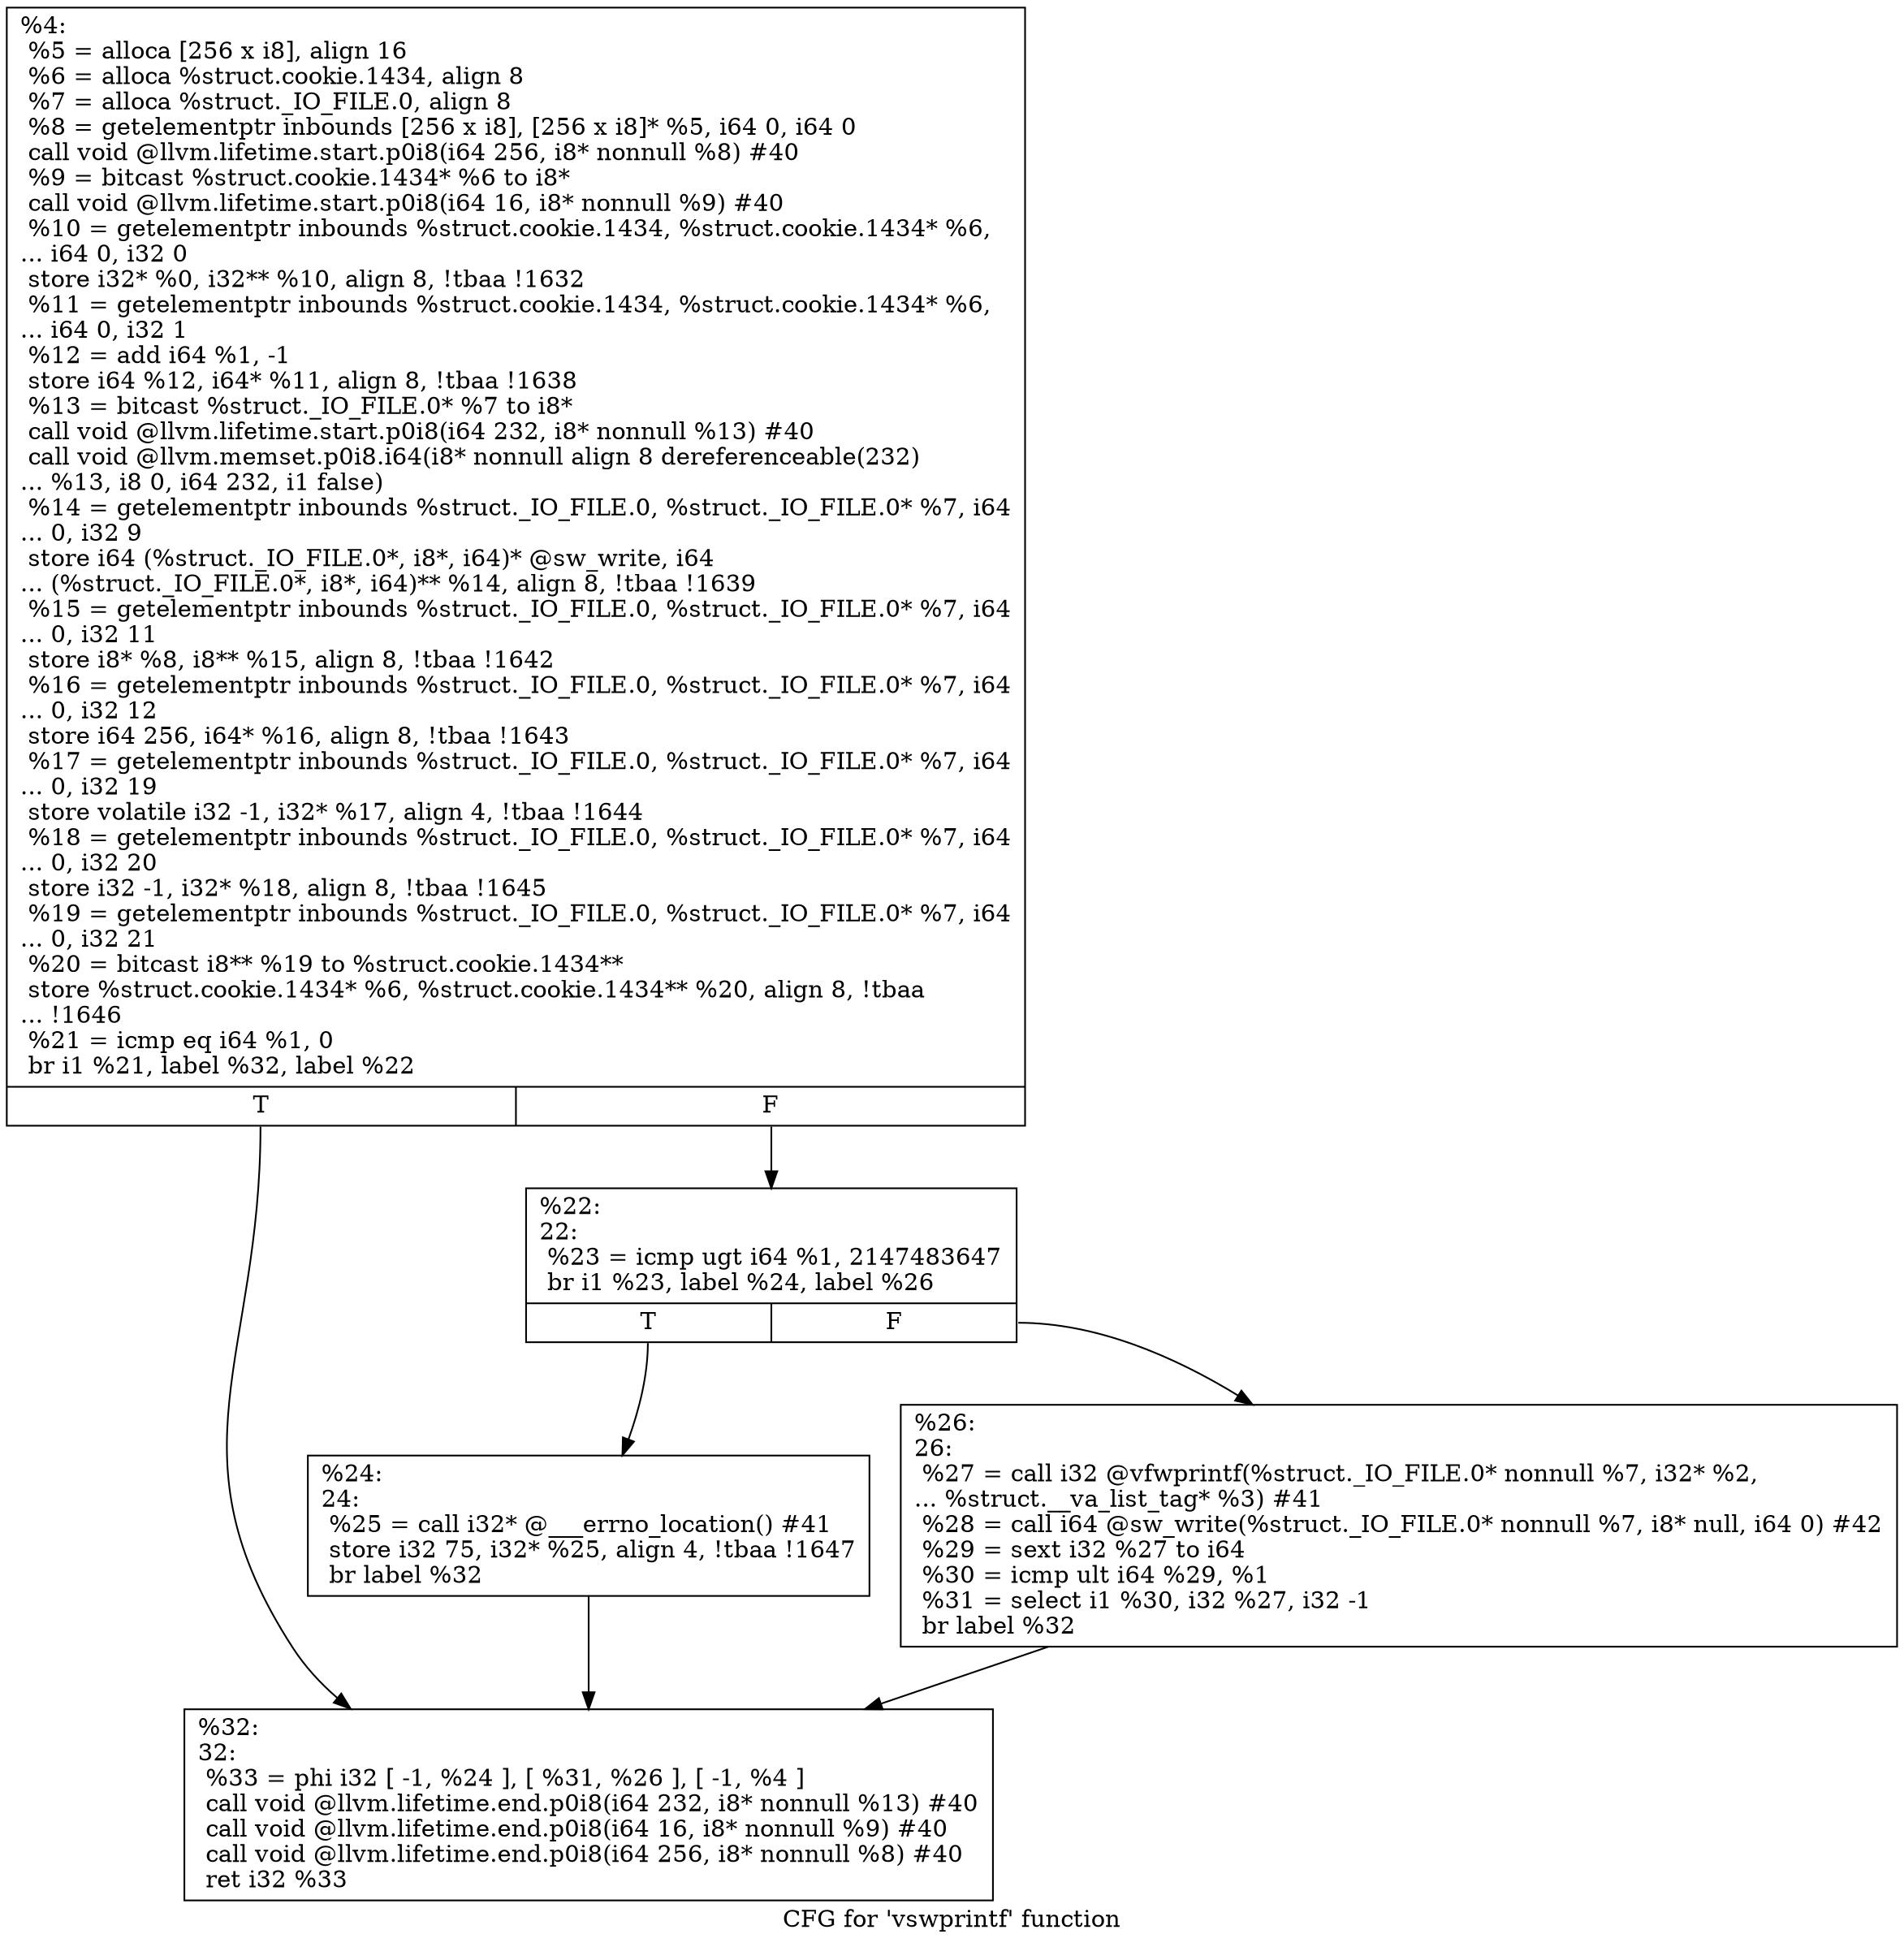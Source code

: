 digraph "CFG for 'vswprintf' function" {
	label="CFG for 'vswprintf' function";

	Node0x194a9c0 [shape=record,label="{%4:\l  %5 = alloca [256 x i8], align 16\l  %6 = alloca %struct.cookie.1434, align 8\l  %7 = alloca %struct._IO_FILE.0, align 8\l  %8 = getelementptr inbounds [256 x i8], [256 x i8]* %5, i64 0, i64 0\l  call void @llvm.lifetime.start.p0i8(i64 256, i8* nonnull %8) #40\l  %9 = bitcast %struct.cookie.1434* %6 to i8*\l  call void @llvm.lifetime.start.p0i8(i64 16, i8* nonnull %9) #40\l  %10 = getelementptr inbounds %struct.cookie.1434, %struct.cookie.1434* %6,\l... i64 0, i32 0\l  store i32* %0, i32** %10, align 8, !tbaa !1632\l  %11 = getelementptr inbounds %struct.cookie.1434, %struct.cookie.1434* %6,\l... i64 0, i32 1\l  %12 = add i64 %1, -1\l  store i64 %12, i64* %11, align 8, !tbaa !1638\l  %13 = bitcast %struct._IO_FILE.0* %7 to i8*\l  call void @llvm.lifetime.start.p0i8(i64 232, i8* nonnull %13) #40\l  call void @llvm.memset.p0i8.i64(i8* nonnull align 8 dereferenceable(232)\l... %13, i8 0, i64 232, i1 false)\l  %14 = getelementptr inbounds %struct._IO_FILE.0, %struct._IO_FILE.0* %7, i64\l... 0, i32 9\l  store i64 (%struct._IO_FILE.0*, i8*, i64)* @sw_write, i64\l... (%struct._IO_FILE.0*, i8*, i64)** %14, align 8, !tbaa !1639\l  %15 = getelementptr inbounds %struct._IO_FILE.0, %struct._IO_FILE.0* %7, i64\l... 0, i32 11\l  store i8* %8, i8** %15, align 8, !tbaa !1642\l  %16 = getelementptr inbounds %struct._IO_FILE.0, %struct._IO_FILE.0* %7, i64\l... 0, i32 12\l  store i64 256, i64* %16, align 8, !tbaa !1643\l  %17 = getelementptr inbounds %struct._IO_FILE.0, %struct._IO_FILE.0* %7, i64\l... 0, i32 19\l  store volatile i32 -1, i32* %17, align 4, !tbaa !1644\l  %18 = getelementptr inbounds %struct._IO_FILE.0, %struct._IO_FILE.0* %7, i64\l... 0, i32 20\l  store i32 -1, i32* %18, align 8, !tbaa !1645\l  %19 = getelementptr inbounds %struct._IO_FILE.0, %struct._IO_FILE.0* %7, i64\l... 0, i32 21\l  %20 = bitcast i8** %19 to %struct.cookie.1434**\l  store %struct.cookie.1434* %6, %struct.cookie.1434** %20, align 8, !tbaa\l... !1646\l  %21 = icmp eq i64 %1, 0\l  br i1 %21, label %32, label %22\l|{<s0>T|<s1>F}}"];
	Node0x194a9c0:s0 -> Node0x194b5d0;
	Node0x194a9c0:s1 -> Node0x194b4e0;
	Node0x194b4e0 [shape=record,label="{%22:\l22:                                               \l  %23 = icmp ugt i64 %1, 2147483647\l  br i1 %23, label %24, label %26\l|{<s0>T|<s1>F}}"];
	Node0x194b4e0:s0 -> Node0x194b530;
	Node0x194b4e0:s1 -> Node0x194b580;
	Node0x194b530 [shape=record,label="{%24:\l24:                                               \l  %25 = call i32* @___errno_location() #41\l  store i32 75, i32* %25, align 4, !tbaa !1647\l  br label %32\l}"];
	Node0x194b530 -> Node0x194b5d0;
	Node0x194b580 [shape=record,label="{%26:\l26:                                               \l  %27 = call i32 @vfwprintf(%struct._IO_FILE.0* nonnull %7, i32* %2,\l... %struct.__va_list_tag* %3) #41\l  %28 = call i64 @sw_write(%struct._IO_FILE.0* nonnull %7, i8* null, i64 0) #42\l  %29 = sext i32 %27 to i64\l  %30 = icmp ult i64 %29, %1\l  %31 = select i1 %30, i32 %27, i32 -1\l  br label %32\l}"];
	Node0x194b580 -> Node0x194b5d0;
	Node0x194b5d0 [shape=record,label="{%32:\l32:                                               \l  %33 = phi i32 [ -1, %24 ], [ %31, %26 ], [ -1, %4 ]\l  call void @llvm.lifetime.end.p0i8(i64 232, i8* nonnull %13) #40\l  call void @llvm.lifetime.end.p0i8(i64 16, i8* nonnull %9) #40\l  call void @llvm.lifetime.end.p0i8(i64 256, i8* nonnull %8) #40\l  ret i32 %33\l}"];
}
